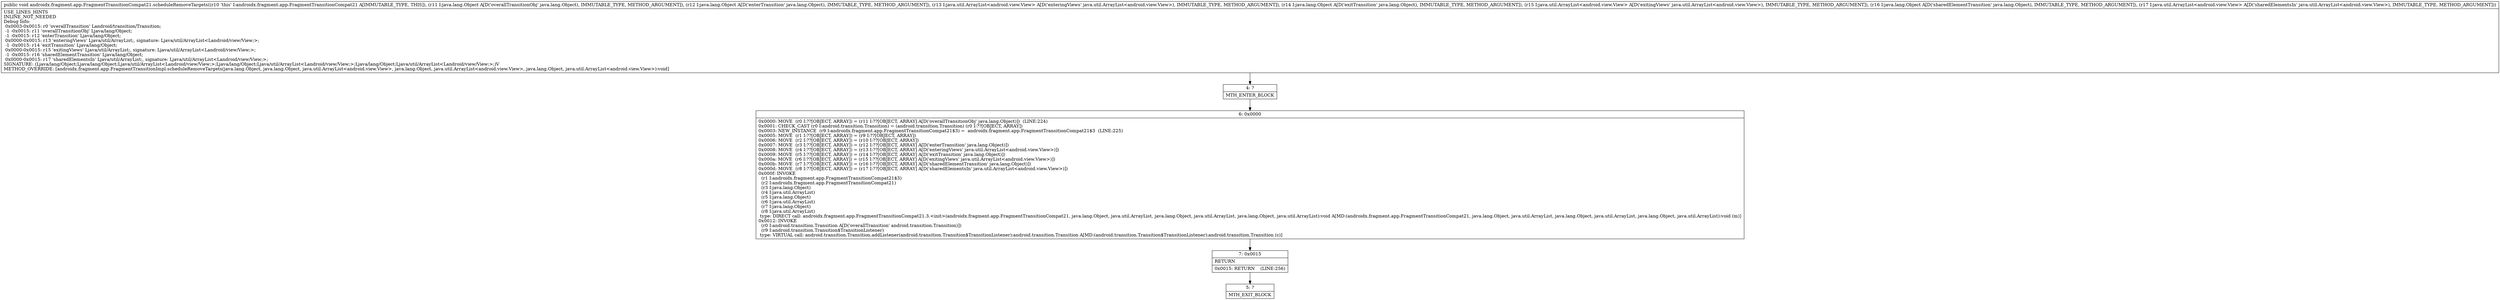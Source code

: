 digraph "CFG forandroidx.fragment.app.FragmentTransitionCompat21.scheduleRemoveTargets(Ljava\/lang\/Object;Ljava\/lang\/Object;Ljava\/util\/ArrayList;Ljava\/lang\/Object;Ljava\/util\/ArrayList;Ljava\/lang\/Object;Ljava\/util\/ArrayList;)V" {
Node_4 [shape=record,label="{4\:\ ?|MTH_ENTER_BLOCK\l}"];
Node_6 [shape=record,label="{6\:\ 0x0000|0x0000: MOVE  (r0 I:??[OBJECT, ARRAY]) = (r11 I:??[OBJECT, ARRAY] A[D('overallTransitionObj' java.lang.Object)])  (LINE:224)\l0x0001: CHECK_CAST (r0 I:android.transition.Transition) = (android.transition.Transition) (r0 I:??[OBJECT, ARRAY]) \l0x0003: NEW_INSTANCE  (r9 I:androidx.fragment.app.FragmentTransitionCompat21$3) =  androidx.fragment.app.FragmentTransitionCompat21$3  (LINE:225)\l0x0005: MOVE  (r1 I:??[OBJECT, ARRAY]) = (r9 I:??[OBJECT, ARRAY]) \l0x0006: MOVE  (r2 I:??[OBJECT, ARRAY]) = (r10 I:??[OBJECT, ARRAY]) \l0x0007: MOVE  (r3 I:??[OBJECT, ARRAY]) = (r12 I:??[OBJECT, ARRAY] A[D('enterTransition' java.lang.Object)]) \l0x0008: MOVE  (r4 I:??[OBJECT, ARRAY]) = (r13 I:??[OBJECT, ARRAY] A[D('enteringViews' java.util.ArrayList\<android.view.View\>)]) \l0x0009: MOVE  (r5 I:??[OBJECT, ARRAY]) = (r14 I:??[OBJECT, ARRAY] A[D('exitTransition' java.lang.Object)]) \l0x000a: MOVE  (r6 I:??[OBJECT, ARRAY]) = (r15 I:??[OBJECT, ARRAY] A[D('exitingViews' java.util.ArrayList\<android.view.View\>)]) \l0x000b: MOVE  (r7 I:??[OBJECT, ARRAY]) = (r16 I:??[OBJECT, ARRAY] A[D('sharedElementTransition' java.lang.Object)]) \l0x000d: MOVE  (r8 I:??[OBJECT, ARRAY]) = (r17 I:??[OBJECT, ARRAY] A[D('sharedElementsIn' java.util.ArrayList\<android.view.View\>)]) \l0x000f: INVOKE  \l  (r1 I:androidx.fragment.app.FragmentTransitionCompat21$3)\l  (r2 I:androidx.fragment.app.FragmentTransitionCompat21)\l  (r3 I:java.lang.Object)\l  (r4 I:java.util.ArrayList)\l  (r5 I:java.lang.Object)\l  (r6 I:java.util.ArrayList)\l  (r7 I:java.lang.Object)\l  (r8 I:java.util.ArrayList)\l type: DIRECT call: androidx.fragment.app.FragmentTransitionCompat21.3.\<init\>(androidx.fragment.app.FragmentTransitionCompat21, java.lang.Object, java.util.ArrayList, java.lang.Object, java.util.ArrayList, java.lang.Object, java.util.ArrayList):void A[MD:(androidx.fragment.app.FragmentTransitionCompat21, java.lang.Object, java.util.ArrayList, java.lang.Object, java.util.ArrayList, java.lang.Object, java.util.ArrayList):void (m)]\l0x0012: INVOKE  \l  (r0 I:android.transition.Transition A[D('overallTransition' android.transition.Transition)])\l  (r9 I:android.transition.Transition$TransitionListener)\l type: VIRTUAL call: android.transition.Transition.addListener(android.transition.Transition$TransitionListener):android.transition.Transition A[MD:(android.transition.Transition$TransitionListener):android.transition.Transition (c)]\l}"];
Node_7 [shape=record,label="{7\:\ 0x0015|RETURN\l|0x0015: RETURN    (LINE:256)\l}"];
Node_5 [shape=record,label="{5\:\ ?|MTH_EXIT_BLOCK\l}"];
MethodNode[shape=record,label="{public void androidx.fragment.app.FragmentTransitionCompat21.scheduleRemoveTargets((r10 'this' I:androidx.fragment.app.FragmentTransitionCompat21 A[IMMUTABLE_TYPE, THIS]), (r11 I:java.lang.Object A[D('overallTransitionObj' java.lang.Object), IMMUTABLE_TYPE, METHOD_ARGUMENT]), (r12 I:java.lang.Object A[D('enterTransition' java.lang.Object), IMMUTABLE_TYPE, METHOD_ARGUMENT]), (r13 I:java.util.ArrayList\<android.view.View\> A[D('enteringViews' java.util.ArrayList\<android.view.View\>), IMMUTABLE_TYPE, METHOD_ARGUMENT]), (r14 I:java.lang.Object A[D('exitTransition' java.lang.Object), IMMUTABLE_TYPE, METHOD_ARGUMENT]), (r15 I:java.util.ArrayList\<android.view.View\> A[D('exitingViews' java.util.ArrayList\<android.view.View\>), IMMUTABLE_TYPE, METHOD_ARGUMENT]), (r16 I:java.lang.Object A[D('sharedElementTransition' java.lang.Object), IMMUTABLE_TYPE, METHOD_ARGUMENT]), (r17 I:java.util.ArrayList\<android.view.View\> A[D('sharedElementsIn' java.util.ArrayList\<android.view.View\>), IMMUTABLE_TYPE, METHOD_ARGUMENT]))  | USE_LINES_HINTS\lINLINE_NOT_NEEDED\lDebug Info:\l  0x0003\-0x0015: r0 'overallTransition' Landroid\/transition\/Transition;\l  \-1 \-0x0015: r11 'overallTransitionObj' Ljava\/lang\/Object;\l  \-1 \-0x0015: r12 'enterTransition' Ljava\/lang\/Object;\l  0x0000\-0x0015: r13 'enteringViews' Ljava\/util\/ArrayList;, signature: Ljava\/util\/ArrayList\<Landroid\/view\/View;\>;\l  \-1 \-0x0015: r14 'exitTransition' Ljava\/lang\/Object;\l  0x0000\-0x0015: r15 'exitingViews' Ljava\/util\/ArrayList;, signature: Ljava\/util\/ArrayList\<Landroid\/view\/View;\>;\l  \-1 \-0x0015: r16 'sharedElementTransition' Ljava\/lang\/Object;\l  0x0000\-0x0015: r17 'sharedElementsIn' Ljava\/util\/ArrayList;, signature: Ljava\/util\/ArrayList\<Landroid\/view\/View;\>;\lSIGNATURE: (Ljava\/lang\/Object;Ljava\/lang\/Object;Ljava\/util\/ArrayList\<Landroid\/view\/View;\>;Ljava\/lang\/Object;Ljava\/util\/ArrayList\<Landroid\/view\/View;\>;Ljava\/lang\/Object;Ljava\/util\/ArrayList\<Landroid\/view\/View;\>;)V\lMETHOD_OVERRIDE: [androidx.fragment.app.FragmentTransitionImpl.scheduleRemoveTargets(java.lang.Object, java.lang.Object, java.util.ArrayList\<android.view.View\>, java.lang.Object, java.util.ArrayList\<android.view.View\>, java.lang.Object, java.util.ArrayList\<android.view.View\>):void]\l}"];
MethodNode -> Node_4;Node_4 -> Node_6;
Node_6 -> Node_7;
Node_7 -> Node_5;
}


